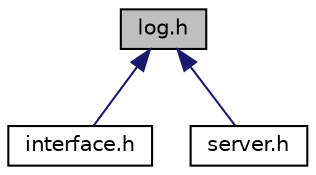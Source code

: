 digraph "log.h"
{
 // LATEX_PDF_SIZE
  edge [fontname="Helvetica",fontsize="10",labelfontname="Helvetica",labelfontsize="10"];
  node [fontname="Helvetica",fontsize="10",shape=record];
  Node1 [label="log.h",height=0.2,width=0.4,color="black", fillcolor="grey75", style="filled", fontcolor="black",tooltip="Заголовочный файл для модуля log."];
  Node1 -> Node2 [dir="back",color="midnightblue",fontsize="10",style="solid",fontname="Helvetica"];
  Node2 [label="interface.h",height=0.2,width=0.4,color="black", fillcolor="white", style="filled",URL="$interface_8h.html",tooltip="Заголовочный файл для модуля interface."];
  Node1 -> Node3 [dir="back",color="midnightblue",fontsize="10",style="solid",fontname="Helvetica"];
  Node3 [label="server.h",height=0.2,width=0.4,color="black", fillcolor="white", style="filled",URL="$server_8h.html",tooltip="Заголовочный файл для модуля server."];
}
